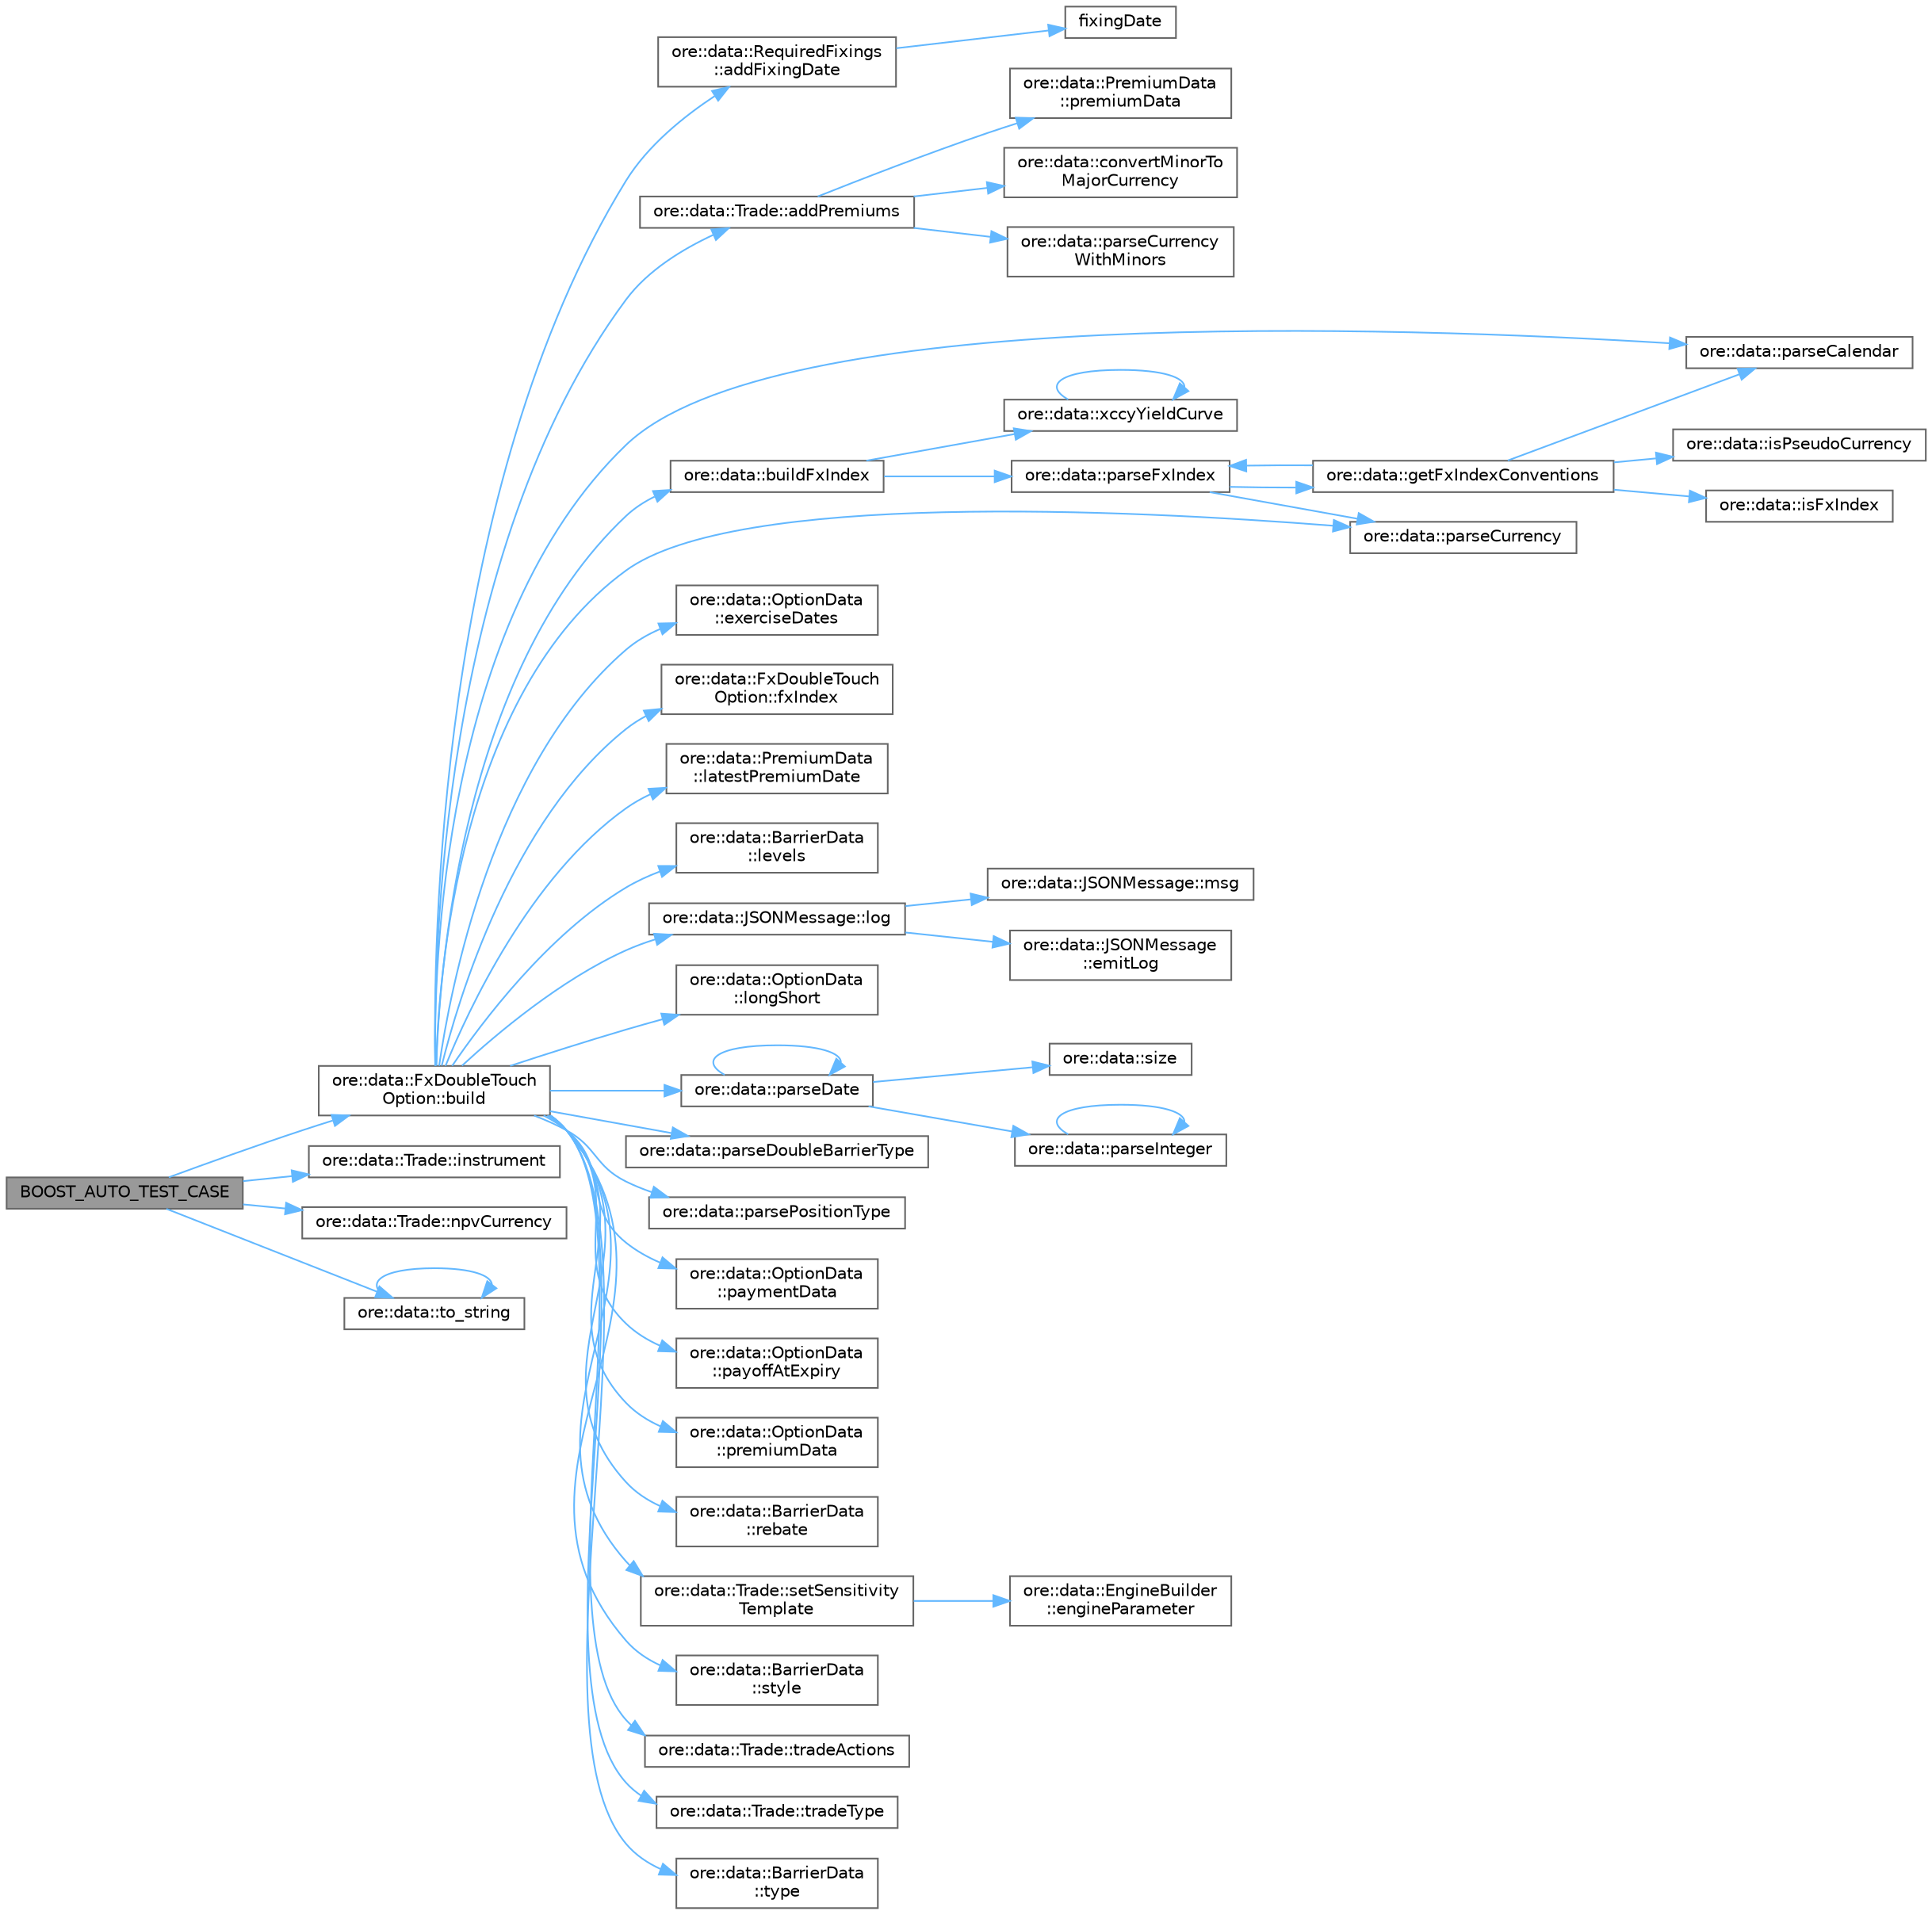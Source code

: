 digraph "BOOST_AUTO_TEST_CASE"
{
 // INTERACTIVE_SVG=YES
 // LATEX_PDF_SIZE
  bgcolor="transparent";
  edge [fontname=Helvetica,fontsize=10,labelfontname=Helvetica,labelfontsize=10];
  node [fontname=Helvetica,fontsize=10,shape=box,height=0.2,width=0.4];
  rankdir="LR";
  Node1 [label="BOOST_AUTO_TEST_CASE",height=0.2,width=0.4,color="gray40", fillcolor="grey60", style="filled", fontcolor="black",tooltip=" "];
  Node1 -> Node2 [color="steelblue1",style="solid"];
  Node2 [label="ore::data::FxDoubleTouch\lOption::build",height=0.2,width=0.4,color="grey40", fillcolor="white", style="filled",URL="$classore_1_1data_1_1_fx_double_touch_option.html#af7b69d5b18d278257927e32b10a23ee6",tooltip="Build QuantLib/QuantExt instrument, link pricing engine."];
  Node2 -> Node3 [color="steelblue1",style="solid"];
  Node3 [label="ore::data::RequiredFixings\l::addFixingDate",height=0.2,width=0.4,color="grey40", fillcolor="white", style="filled",URL="$classore_1_1data_1_1_required_fixings.html#ab7dfe7e5dd7a3d8d8f67fc9096a3c57d",tooltip=" "];
  Node3 -> Node4 [color="steelblue1",style="solid"];
  Node4 [label="fixingDate",height=0.2,width=0.4,color="grey40", fillcolor="white", style="filled",URL="C:/dev/ORE/documentation/QuantExt/doc/quantext.tag$namespace_quant_ext_1_1_zero_inflation.html#a57de786c1c8988b6da9d354282b4b370",tooltip=" "];
  Node2 -> Node5 [color="steelblue1",style="solid"];
  Node5 [label="ore::data::Trade::addPremiums",height=0.2,width=0.4,color="grey40", fillcolor="white", style="filled",URL="$classore_1_1data_1_1_trade.html#a775ea85ca706b8f39e0b3c24a1262b57",tooltip=" "];
  Node5 -> Node6 [color="steelblue1",style="solid"];
  Node6 [label="ore::data::convertMinorTo\lMajorCurrency",height=0.2,width=0.4,color="grey40", fillcolor="white", style="filled",URL="$group__utilities.html#ga63a24b69574b9f0dc9f49cddbcaa242e",tooltip="Convert a value from a minor ccy to major."];
  Node5 -> Node7 [color="steelblue1",style="solid"];
  Node7 [label="ore::data::parseCurrency\lWithMinors",height=0.2,width=0.4,color="grey40", fillcolor="white", style="filled",URL="$group__utilities.html#ga5816082aca07feca7ec905758bd09392",tooltip="Convert text to QuantLib::Currency."];
  Node5 -> Node8 [color="steelblue1",style="solid"];
  Node8 [label="ore::data::PremiumData\l::premiumData",height=0.2,width=0.4,color="grey40", fillcolor="white", style="filled",URL="$classore_1_1data_1_1_premium_data.html#a123c02cf2a8c6d52ae16203dbde172fa",tooltip=" "];
  Node2 -> Node9 [color="steelblue1",style="solid"];
  Node9 [label="ore::data::buildFxIndex",height=0.2,width=0.4,color="grey40", fillcolor="white", style="filled",URL="$namespaceore_1_1data.html#ae313b95f8a3ab32f9ef5fbb83ac3254f",tooltip=" "];
  Node9 -> Node10 [color="steelblue1",style="solid"];
  Node10 [label="ore::data::parseFxIndex",height=0.2,width=0.4,color="grey40", fillcolor="white", style="filled",URL="$group__utilities.html#ga4c161c978377952d86a509a855e564b6",tooltip="Convert std::string to QuantExt::FxIndex."];
  Node10 -> Node11 [color="steelblue1",style="solid"];
  Node11 [label="ore::data::getFxIndexConventions",height=0.2,width=0.4,color="grey40", fillcolor="white", style="filled",URL="$namespaceore_1_1data.html#a924eb5d1881d31c82ac8abbdc15a5027",tooltip=" "];
  Node11 -> Node12 [color="steelblue1",style="solid"];
  Node12 [label="ore::data::isFxIndex",height=0.2,width=0.4,color="grey40", fillcolor="white", style="filled",URL="$namespaceore_1_1data.html#a123e19b0fac4f5124a8c26bad300de0e",tooltip=" "];
  Node11 -> Node13 [color="steelblue1",style="solid"];
  Node13 [label="ore::data::isPseudoCurrency",height=0.2,width=0.4,color="grey40", fillcolor="white", style="filled",URL="$group__utilities.html#gac0cf10eef45b9d706e29e7eb2ddddc90",tooltip="check for pseudo currency = precious metal or crypto currency *‍/"];
  Node11 -> Node14 [color="steelblue1",style="solid"];
  Node14 [label="ore::data::parseCalendar",height=0.2,width=0.4,color="grey40", fillcolor="white", style="filled",URL="$group__utilities.html#ga0f72d6fcccae10a674bdcd5095200f14",tooltip="Convert text to QuantLib::Calendar."];
  Node11 -> Node10 [color="steelblue1",style="solid"];
  Node10 -> Node15 [color="steelblue1",style="solid"];
  Node15 [label="ore::data::parseCurrency",height=0.2,width=0.4,color="grey40", fillcolor="white", style="filled",URL="$group__utilities.html#ga6e9e781a58e78200301c76161589fc7b",tooltip="Convert text to QuantLib::Currency."];
  Node9 -> Node16 [color="steelblue1",style="solid"];
  Node16 [label="ore::data::xccyYieldCurve",height=0.2,width=0.4,color="grey40", fillcolor="white", style="filled",URL="$namespaceore_1_1data.html#a02864b97f8a5f61c74d6b78ca65d7c30",tooltip=" "];
  Node16 -> Node16 [color="steelblue1",style="solid"];
  Node2 -> Node17 [color="steelblue1",style="solid"];
  Node17 [label="ore::data::OptionData\l::exerciseDates",height=0.2,width=0.4,color="grey40", fillcolor="white", style="filled",URL="$classore_1_1data_1_1_option_data.html#af82897aa671c01e0988878f1476ef9b8",tooltip=" "];
  Node2 -> Node18 [color="steelblue1",style="solid"];
  Node18 [label="ore::data::FxDoubleTouch\lOption::fxIndex",height=0.2,width=0.4,color="grey40", fillcolor="white", style="filled",URL="$classore_1_1data_1_1_fx_double_touch_option.html#a99d0d1556268d45c3fa2895fcad219de",tooltip=" "];
  Node2 -> Node19 [color="steelblue1",style="solid"];
  Node19 [label="ore::data::PremiumData\l::latestPremiumDate",height=0.2,width=0.4,color="grey40", fillcolor="white", style="filled",URL="$classore_1_1data_1_1_premium_data.html#a598752f30f469e9e4decec69bc4feff1",tooltip=" "];
  Node2 -> Node20 [color="steelblue1",style="solid"];
  Node20 [label="ore::data::BarrierData\l::levels",height=0.2,width=0.4,color="grey40", fillcolor="white", style="filled",URL="$classore_1_1data_1_1_barrier_data.html#adf36fc42a1b0663a77133c9a5a7cef32",tooltip=" "];
  Node2 -> Node21 [color="steelblue1",style="solid"];
  Node21 [label="ore::data::JSONMessage::log",height=0.2,width=0.4,color="grey40", fillcolor="white", style="filled",URL="$classore_1_1data_1_1_j_s_o_n_message.html#a5e21eca2668ed948bdc409b19a78e5bb",tooltip="generate Boost log record to pass to corresponding sinks"];
  Node21 -> Node22 [color="steelblue1",style="solid"];
  Node22 [label="ore::data::JSONMessage\l::emitLog",height=0.2,width=0.4,color="grey40", fillcolor="white", style="filled",URL="$classore_1_1data_1_1_j_s_o_n_message.html#a6a9077605df871e6e961dd0099645b35",tooltip="generate Boost log record - this method is called by log()"];
  Node21 -> Node23 [color="steelblue1",style="solid"];
  Node23 [label="ore::data::JSONMessage::msg",height=0.2,width=0.4,color="grey40", fillcolor="white", style="filled",URL="$classore_1_1data_1_1_j_s_o_n_message.html#a39f83a0ab38c425a8844c8892b93d69e",tooltip="return a std::string for the log file"];
  Node2 -> Node24 [color="steelblue1",style="solid"];
  Node24 [label="ore::data::OptionData\l::longShort",height=0.2,width=0.4,color="grey40", fillcolor="white", style="filled",URL="$classore_1_1data_1_1_option_data.html#a50b9f07b1c2bd1b4fea7f2e7da7fdb2b",tooltip=" "];
  Node2 -> Node14 [color="steelblue1",style="solid"];
  Node2 -> Node15 [color="steelblue1",style="solid"];
  Node2 -> Node25 [color="steelblue1",style="solid"];
  Node25 [label="ore::data::parseDate",height=0.2,width=0.4,color="grey40", fillcolor="white", style="filled",URL="$group__utilities.html#ga59b5fdda574d90facae95dec2d13040d",tooltip="Convert std::string to QuantLib::Date."];
  Node25 -> Node25 [color="steelblue1",style="solid"];
  Node25 -> Node26 [color="steelblue1",style="solid"];
  Node26 [label="ore::data::parseInteger",height=0.2,width=0.4,color="grey40", fillcolor="white", style="filled",URL="$group__utilities.html#gaecd67eda4fb5f4859bb8f6d383547721",tooltip="Convert text to QuantLib::Integer."];
  Node26 -> Node26 [color="steelblue1",style="solid"];
  Node25 -> Node27 [color="steelblue1",style="solid"];
  Node27 [label="ore::data::size",height=0.2,width=0.4,color="grey40", fillcolor="white", style="filled",URL="$namespaceore_1_1data.html#a777e216dee6069b548bb87da7152699e",tooltip=" "];
  Node2 -> Node28 [color="steelblue1",style="solid"];
  Node28 [label="ore::data::parseDoubleBarrierType",height=0.2,width=0.4,color="grey40", fillcolor="white", style="filled",URL="$group__utilities.html#ga4da64fe042d47aa9190f63f6d67c1c3c",tooltip="Convert std::string to QuantLib::DoubleBarrierType."];
  Node2 -> Node29 [color="steelblue1",style="solid"];
  Node29 [label="ore::data::parsePositionType",height=0.2,width=0.4,color="grey40", fillcolor="white", style="filled",URL="$group__utilities.html#ga71937c757a73b33221be6ce6a8046839",tooltip="Convert text to QuantLib::Position::Type."];
  Node2 -> Node30 [color="steelblue1",style="solid"];
  Node30 [label="ore::data::OptionData\l::paymentData",height=0.2,width=0.4,color="grey40", fillcolor="white", style="filled",URL="$classore_1_1data_1_1_option_data.html#aaf9f088b33dedab37e1b4e1b7d01502c",tooltip=" "];
  Node2 -> Node31 [color="steelblue1",style="solid"];
  Node31 [label="ore::data::OptionData\l::payoffAtExpiry",height=0.2,width=0.4,color="grey40", fillcolor="white", style="filled",URL="$classore_1_1data_1_1_option_data.html#aa84255ed88a50b2ba174afe04df43ed8",tooltip=" "];
  Node2 -> Node32 [color="steelblue1",style="solid"];
  Node32 [label="ore::data::OptionData\l::premiumData",height=0.2,width=0.4,color="grey40", fillcolor="white", style="filled",URL="$classore_1_1data_1_1_option_data.html#adcb66e32b32e9b291c5a6f37e82c5692",tooltip=" "];
  Node2 -> Node33 [color="steelblue1",style="solid"];
  Node33 [label="ore::data::BarrierData\l::rebate",height=0.2,width=0.4,color="grey40", fillcolor="white", style="filled",URL="$classore_1_1data_1_1_barrier_data.html#a6ca526fc90592d85399bfe2f8d25e943",tooltip=" "];
  Node2 -> Node34 [color="steelblue1",style="solid"];
  Node34 [label="ore::data::Trade::setSensitivity\lTemplate",height=0.2,width=0.4,color="grey40", fillcolor="white", style="filled",URL="$classore_1_1data_1_1_trade.html#a788e0abfac5089ac015b7d71dbda25e3",tooltip=" "];
  Node34 -> Node35 [color="steelblue1",style="solid"];
  Node35 [label="ore::data::EngineBuilder\l::engineParameter",height=0.2,width=0.4,color="grey40", fillcolor="white", style="filled",URL="$classore_1_1data_1_1_engine_builder.html#a9d7654707f3b935dcf6a7b19df70c085",tooltip=" "];
  Node2 -> Node36 [color="steelblue1",style="solid"];
  Node36 [label="ore::data::BarrierData\l::style",height=0.2,width=0.4,color="grey40", fillcolor="white", style="filled",URL="$classore_1_1data_1_1_barrier_data.html#ae143fa0dd11e454b02ab99b15a5f41e0",tooltip=" "];
  Node2 -> Node37 [color="steelblue1",style="solid"];
  Node37 [label="ore::data::Trade::tradeActions",height=0.2,width=0.4,color="grey40", fillcolor="white", style="filled",URL="$classore_1_1data_1_1_trade.html#a009f004d62a7bce6dd0e870f8389cd85",tooltip="Set the trade actions."];
  Node2 -> Node38 [color="steelblue1",style="solid"];
  Node38 [label="ore::data::Trade::tradeType",height=0.2,width=0.4,color="grey40", fillcolor="white", style="filled",URL="$classore_1_1data_1_1_trade.html#aec03b18fc42a659e6dca829a82659809",tooltip=" "];
  Node2 -> Node39 [color="steelblue1",style="solid"];
  Node39 [label="ore::data::BarrierData\l::type",height=0.2,width=0.4,color="grey40", fillcolor="white", style="filled",URL="$classore_1_1data_1_1_barrier_data.html#a4acb75b8abcd83a41915c116edbd003c",tooltip=" "];
  Node1 -> Node40 [color="steelblue1",style="solid"];
  Node40 [label="ore::data::Trade::instrument",height=0.2,width=0.4,color="grey40", fillcolor="white", style="filled",URL="$classore_1_1data_1_1_trade.html#ab3d8229601e97b4e292049439f105630",tooltip=" "];
  Node1 -> Node41 [color="steelblue1",style="solid"];
  Node41 [label="ore::data::Trade::npvCurrency",height=0.2,width=0.4,color="grey40", fillcolor="white", style="filled",URL="$classore_1_1data_1_1_trade.html#ab608f905cf0f396c76743c3b3198a768",tooltip=" "];
  Node1 -> Node42 [color="steelblue1",style="solid"];
  Node42 [label="ore::data::to_string",height=0.2,width=0.4,color="grey40", fillcolor="white", style="filled",URL="$namespaceore_1_1data.html#a86651dfeb5c18ee891f7a4734d8cf455",tooltip=" "];
  Node42 -> Node42 [color="steelblue1",style="solid"];
}
